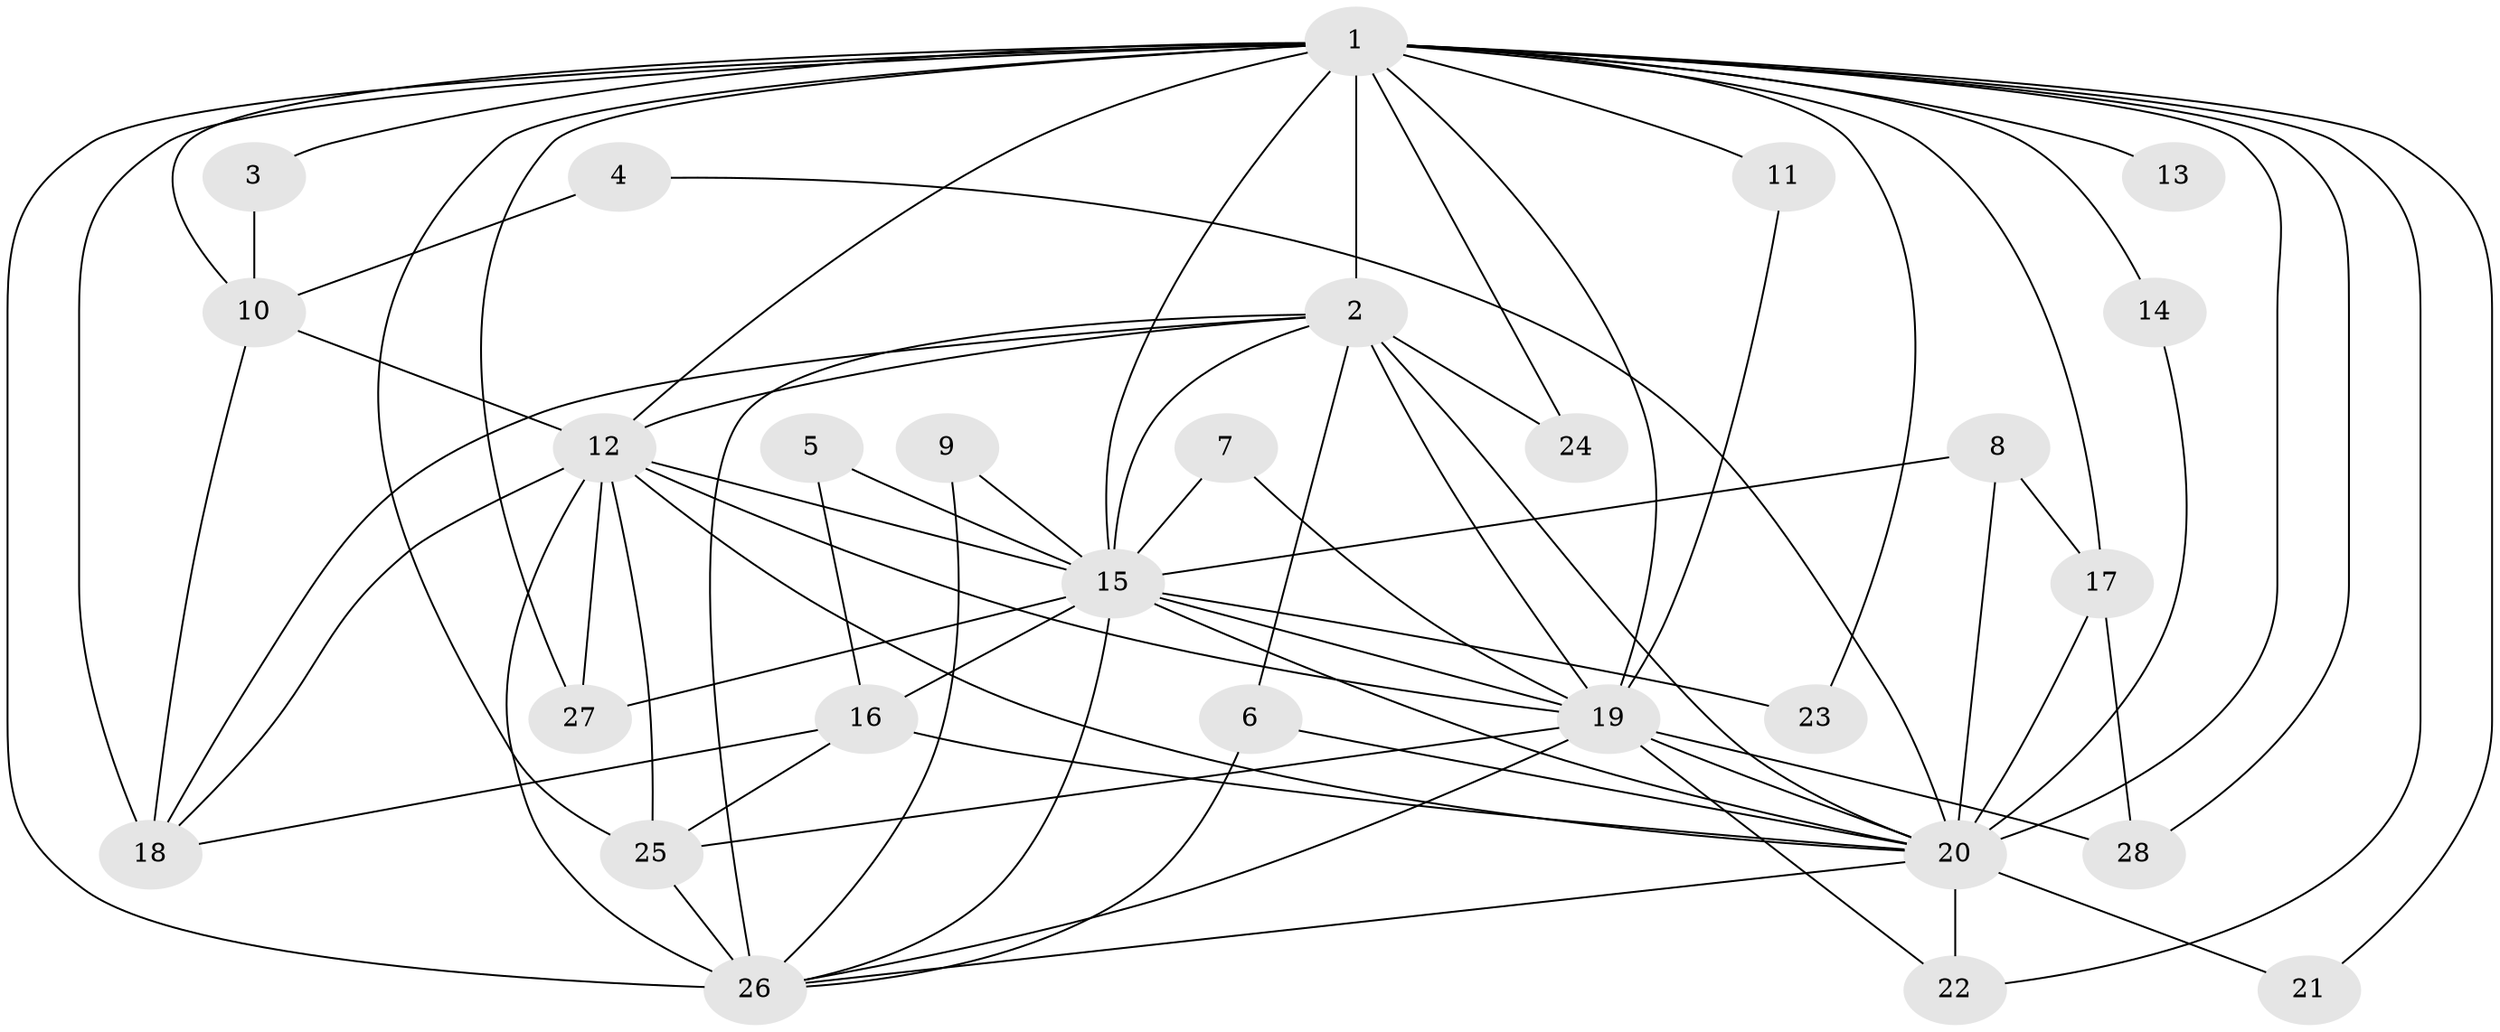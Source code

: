 // original degree distribution, {20: 0.017857142857142856, 19: 0.017857142857142856, 18: 0.017857142857142856, 14: 0.05357142857142857, 16: 0.03571428571428571, 11: 0.017857142857142856, 10: 0.017857142857142856, 6: 0.017857142857142856, 4: 0.03571428571428571, 3: 0.17857142857142858, 5: 0.07142857142857142, 2: 0.5178571428571429}
// Generated by graph-tools (version 1.1) at 2025/25/03/09/25 03:25:37]
// undirected, 28 vertices, 73 edges
graph export_dot {
graph [start="1"]
  node [color=gray90,style=filled];
  1;
  2;
  3;
  4;
  5;
  6;
  7;
  8;
  9;
  10;
  11;
  12;
  13;
  14;
  15;
  16;
  17;
  18;
  19;
  20;
  21;
  22;
  23;
  24;
  25;
  26;
  27;
  28;
  1 -- 2 [weight=4.0];
  1 -- 3 [weight=1.0];
  1 -- 10 [weight=1.0];
  1 -- 11 [weight=2.0];
  1 -- 12 [weight=4.0];
  1 -- 13 [weight=2.0];
  1 -- 14 [weight=1.0];
  1 -- 15 [weight=5.0];
  1 -- 17 [weight=2.0];
  1 -- 18 [weight=3.0];
  1 -- 19 [weight=6.0];
  1 -- 20 [weight=4.0];
  1 -- 21 [weight=1.0];
  1 -- 22 [weight=1.0];
  1 -- 23 [weight=1.0];
  1 -- 24 [weight=1.0];
  1 -- 25 [weight=1.0];
  1 -- 26 [weight=4.0];
  1 -- 27 [weight=2.0];
  1 -- 28 [weight=1.0];
  2 -- 6 [weight=1.0];
  2 -- 12 [weight=1.0];
  2 -- 15 [weight=1.0];
  2 -- 18 [weight=1.0];
  2 -- 19 [weight=1.0];
  2 -- 20 [weight=1.0];
  2 -- 24 [weight=2.0];
  2 -- 26 [weight=1.0];
  3 -- 10 [weight=1.0];
  4 -- 10 [weight=1.0];
  4 -- 20 [weight=1.0];
  5 -- 15 [weight=1.0];
  5 -- 16 [weight=1.0];
  6 -- 20 [weight=1.0];
  6 -- 26 [weight=2.0];
  7 -- 15 [weight=1.0];
  7 -- 19 [weight=1.0];
  8 -- 15 [weight=1.0];
  8 -- 17 [weight=1.0];
  8 -- 20 [weight=1.0];
  9 -- 15 [weight=1.0];
  9 -- 26 [weight=1.0];
  10 -- 12 [weight=1.0];
  10 -- 18 [weight=1.0];
  11 -- 19 [weight=1.0];
  12 -- 15 [weight=1.0];
  12 -- 18 [weight=1.0];
  12 -- 19 [weight=1.0];
  12 -- 20 [weight=1.0];
  12 -- 25 [weight=1.0];
  12 -- 26 [weight=2.0];
  12 -- 27 [weight=1.0];
  14 -- 20 [weight=1.0];
  15 -- 16 [weight=1.0];
  15 -- 19 [weight=1.0];
  15 -- 20 [weight=1.0];
  15 -- 23 [weight=1.0];
  15 -- 26 [weight=2.0];
  15 -- 27 [weight=1.0];
  16 -- 18 [weight=1.0];
  16 -- 20 [weight=1.0];
  16 -- 25 [weight=1.0];
  17 -- 20 [weight=1.0];
  17 -- 28 [weight=1.0];
  19 -- 20 [weight=1.0];
  19 -- 22 [weight=1.0];
  19 -- 25 [weight=1.0];
  19 -- 26 [weight=1.0];
  19 -- 28 [weight=1.0];
  20 -- 21 [weight=1.0];
  20 -- 22 [weight=1.0];
  20 -- 26 [weight=1.0];
  25 -- 26 [weight=1.0];
}
